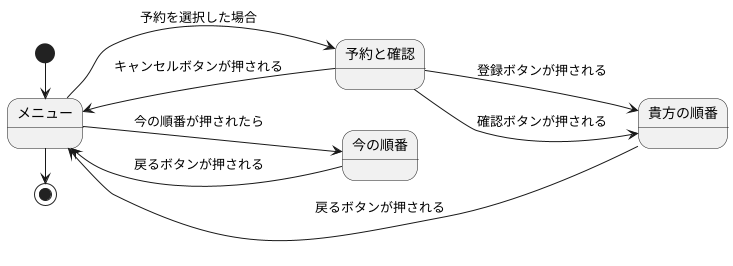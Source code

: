 @startuml 演習6-3_ステートマシン図_診察予約システム.pu
left to right direction
[*] -right-> メニュー

state メニュー
state 予約と確認
state 貴方の順番 
state 今の順番


メニュー --> 予約と確認 : 予約を選択した場合
予約と確認 --> 貴方の順番   : 登録ボタンが押される
予約と確認 --> メニュー : キャンセルボタンが押される
予約と確認--> 貴方の順番 : 確認ボタンが押される
メニュー --> 今の順番 : 今の順番が押されたら
貴方の順番 --> メニュー : 戻るボタンが押される
今の順番 --> メニュー : 戻るボタンが押される

メニュー -right-> [*]

@enduml



